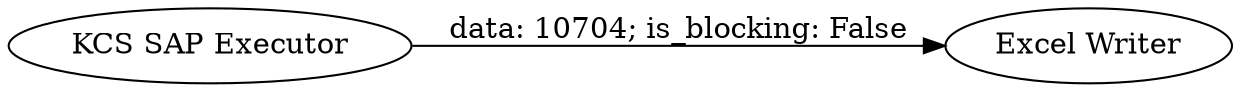 digraph {
	"7757821911170137496_2" [label="Excel Writer"]
	"7757821911170137496_1" [label="KCS SAP Executor"]
	"7757821911170137496_1" -> "7757821911170137496_2" [label="data: 10704; is_blocking: False"]
	rankdir=LR
}
